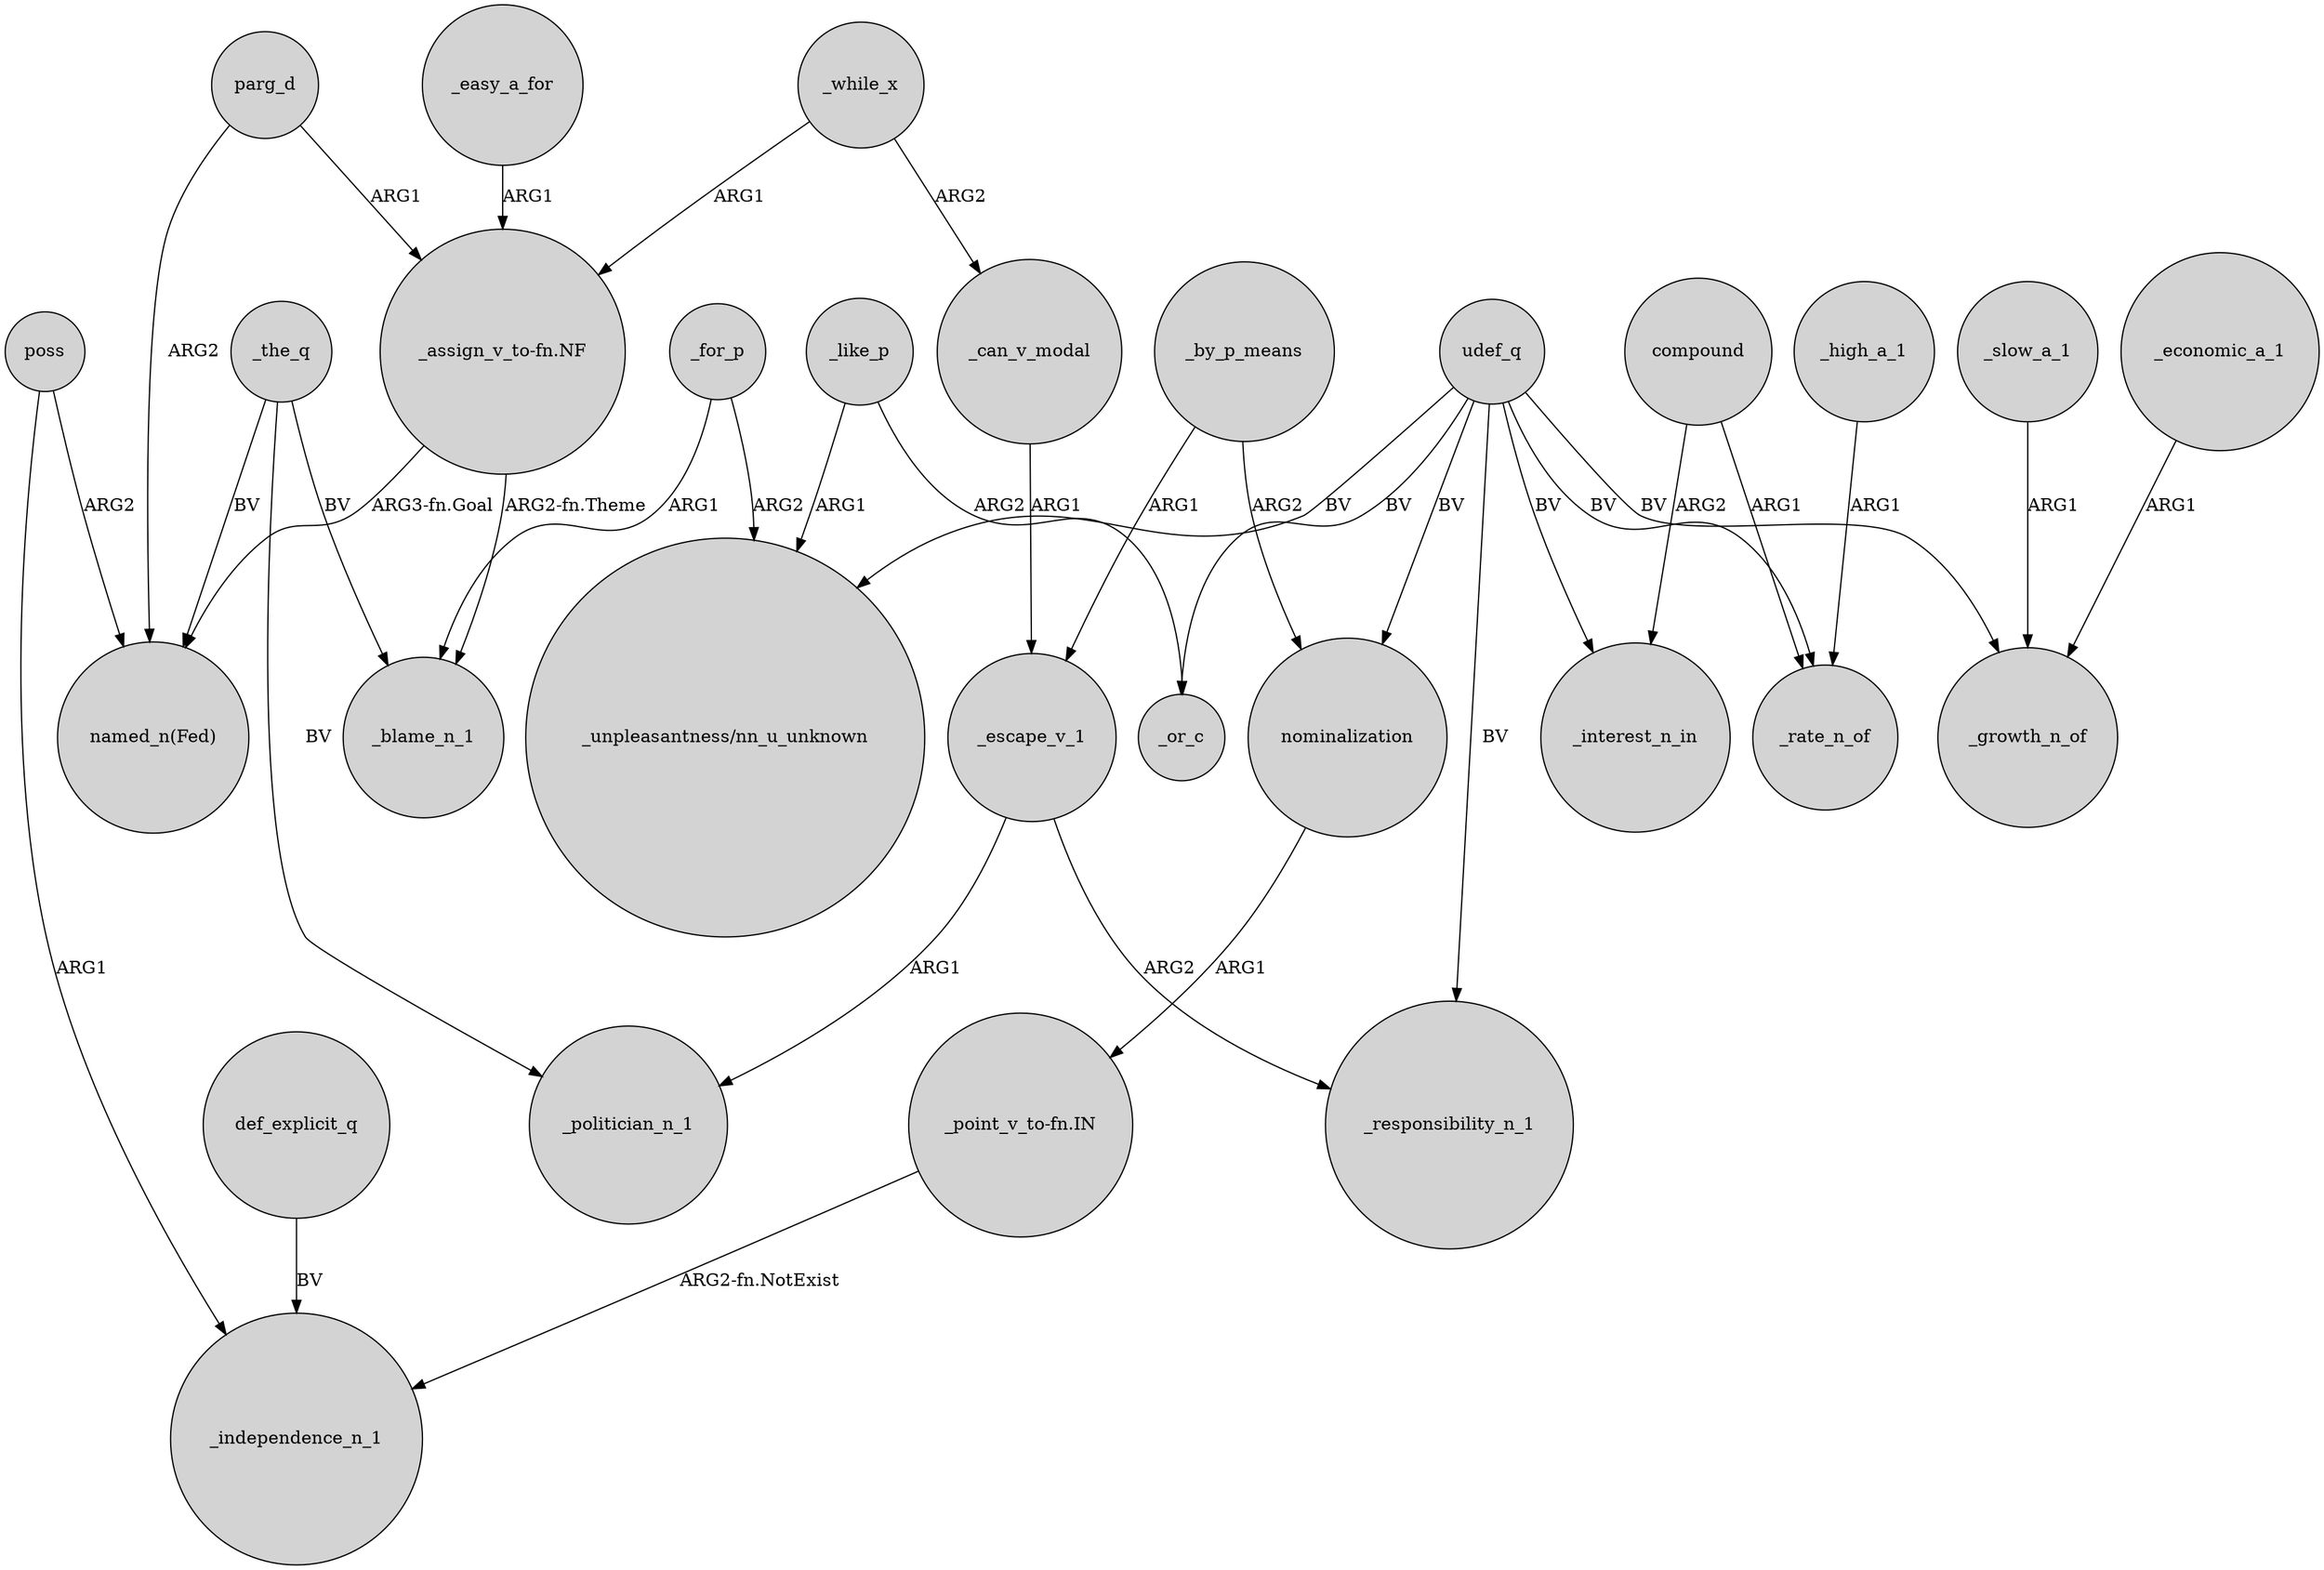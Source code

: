 digraph {
	node [shape=circle style=filled]
	_can_v_modal -> _escape_v_1 [label=ARG1]
	udef_q -> _responsibility_n_1 [label=BV]
	def_explicit_q -> _independence_n_1 [label=BV]
	_the_q -> "named_n(Fed)" [label=BV]
	_like_p -> _or_c [label=ARG2]
	poss -> "named_n(Fed)" [label=ARG2]
	_by_p_means -> nominalization [label=ARG2]
	"_assign_v_to-fn.NF" -> "named_n(Fed)" [label="ARG3-fn.Goal"]
	_economic_a_1 -> _growth_n_of [label=ARG1]
	_like_p -> "_unpleasantness/nn_u_unknown" [label=ARG1]
	_the_q -> _politician_n_1 [label=BV]
	compound -> _rate_n_of [label=ARG1]
	nominalization -> "_point_v_to-fn.IN" [label=ARG1]
	parg_d -> "named_n(Fed)" [label=ARG2]
	udef_q -> _rate_n_of [label=BV]
	udef_q -> "_unpleasantness/nn_u_unknown" [label=BV]
	udef_q -> _interest_n_in [label=BV]
	udef_q -> _or_c [label=BV]
	_escape_v_1 -> _responsibility_n_1 [label=ARG2]
	_by_p_means -> _escape_v_1 [label=ARG1]
	_for_p -> "_unpleasantness/nn_u_unknown" [label=ARG2]
	compound -> _interest_n_in [label=ARG2]
	_easy_a_for -> "_assign_v_to-fn.NF" [label=ARG1]
	_escape_v_1 -> _politician_n_1 [label=ARG1]
	_high_a_1 -> _rate_n_of [label=ARG1]
	poss -> _independence_n_1 [label=ARG1]
	"_point_v_to-fn.IN" -> _independence_n_1 [label="ARG2-fn.NotExist"]
	udef_q -> nominalization [label=BV]
	_the_q -> _blame_n_1 [label=BV]
	_slow_a_1 -> _growth_n_of [label=ARG1]
	_while_x -> "_assign_v_to-fn.NF" [label=ARG1]
	parg_d -> "_assign_v_to-fn.NF" [label=ARG1]
	_for_p -> _blame_n_1 [label=ARG1]
	_while_x -> _can_v_modal [label=ARG2]
	udef_q -> _growth_n_of [label=BV]
	"_assign_v_to-fn.NF" -> _blame_n_1 [label="ARG2-fn.Theme"]
}
